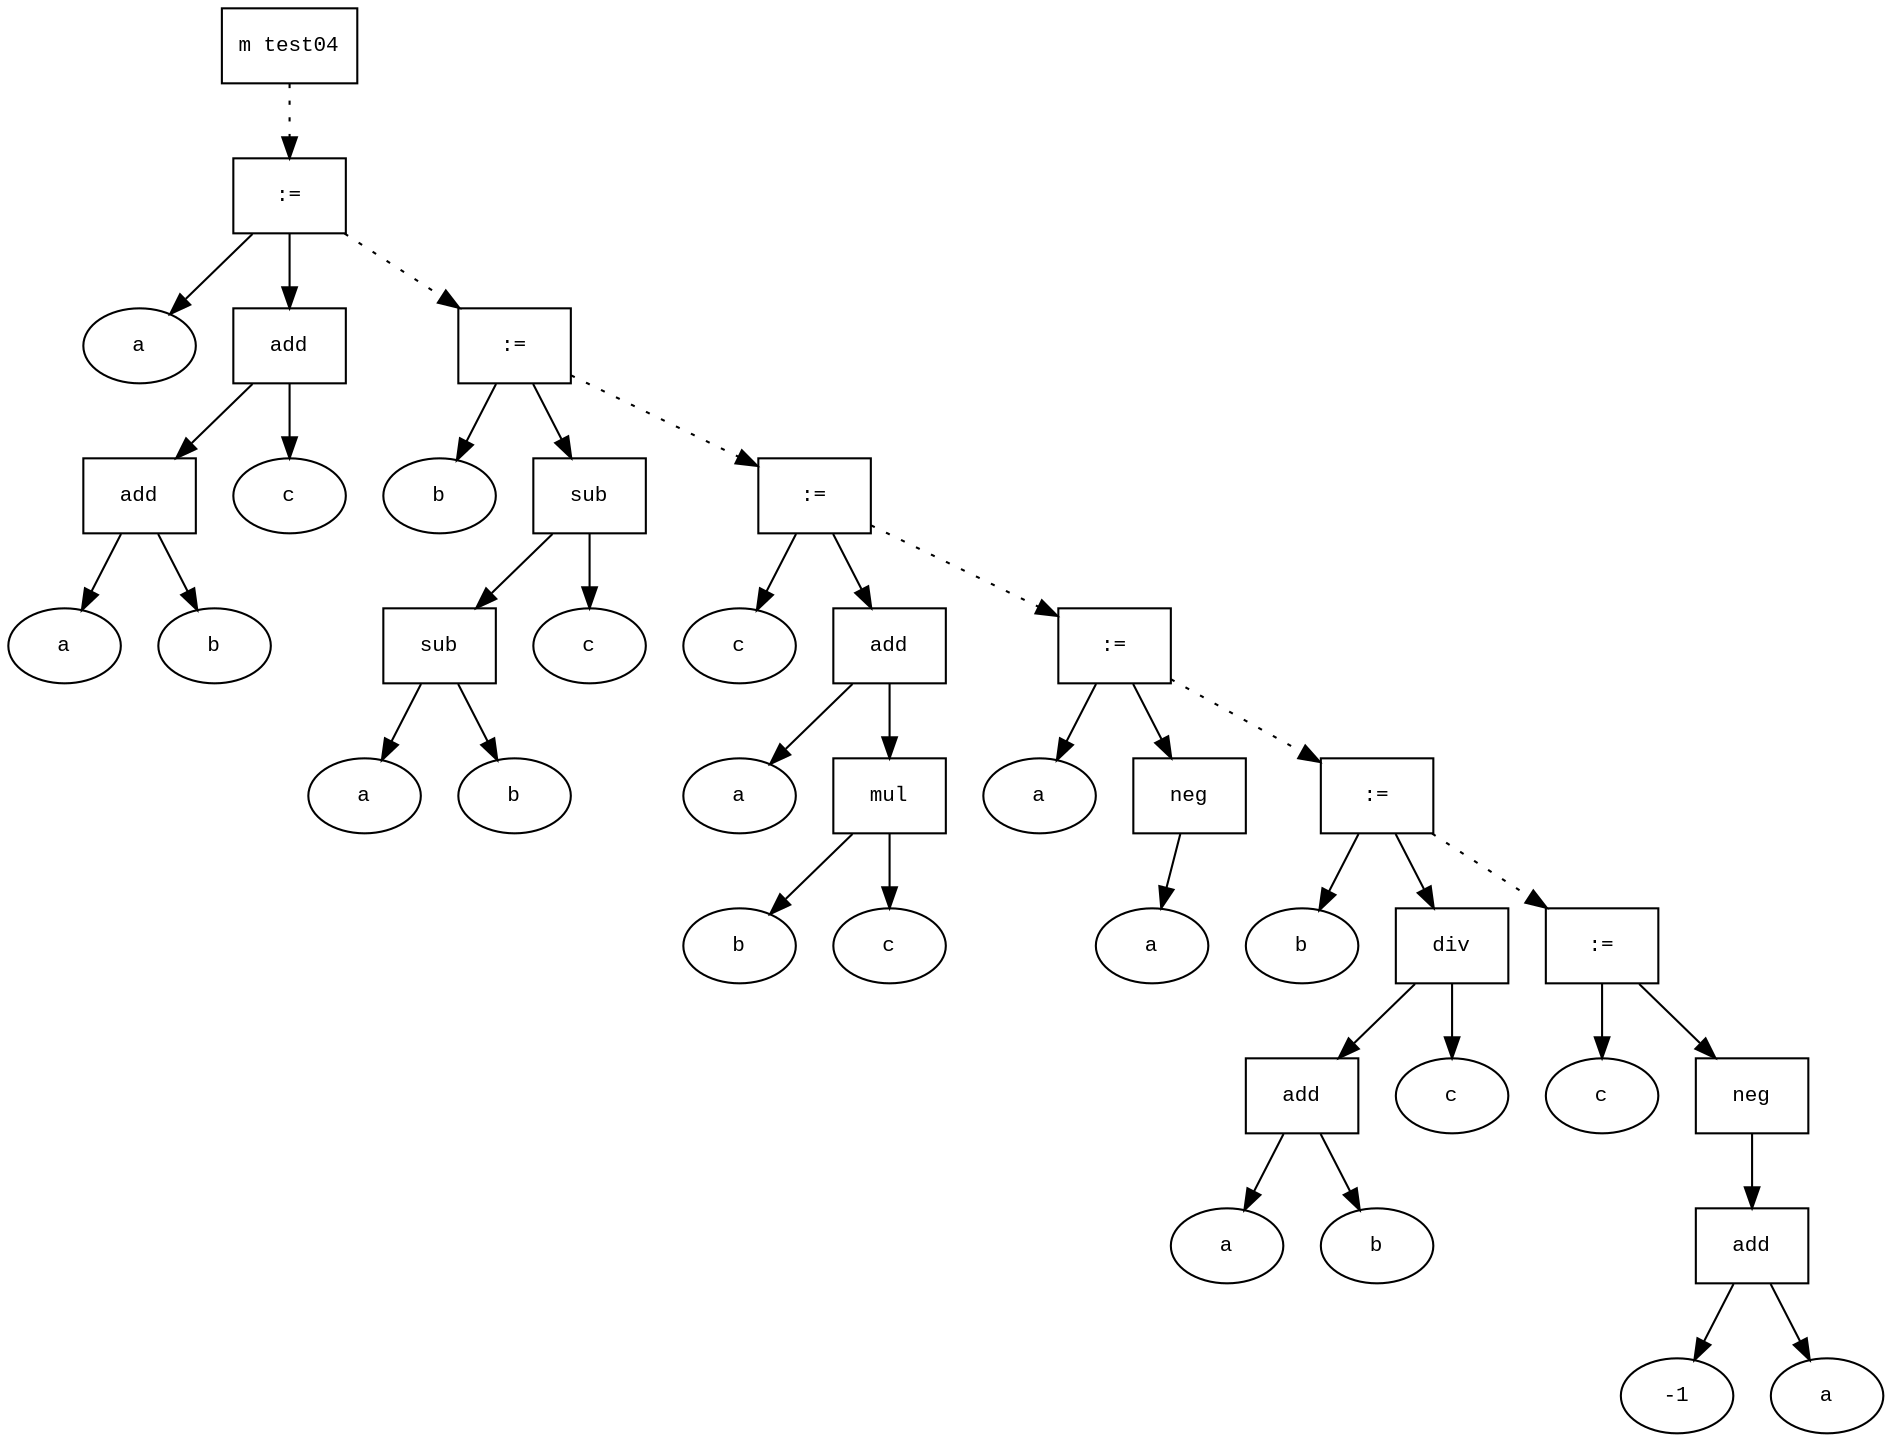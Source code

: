 digraph AST {
  graph [fontname="Times New Roman",fontsize=10];
  node  [fontname="Courier New",fontsize=10];
  edge  [fontname="Times New Roman",fontsize=10];

  node0 [label="m test04",shape=box];
  node7 [label=":=",shape=box];
  node1 [label="a",shape=ellipse];
  node7->node1;
  node6 [label="add",shape=box];
  node4 [label="add",shape=box];
  node2 [label="a",shape=ellipse];
  node4->node2;
  node3 [label="b",shape=ellipse];
  node4->node3;
  node6->node4;
  node5 [label="c",shape=ellipse];
  node6->node5;
  node7->node6;
  node0 -> node7 [style=dotted];
  node14 [label=":=",shape=box];
  node8 [label="b",shape=ellipse];
  node14->node8;
  node13 [label="sub",shape=box];
  node11 [label="sub",shape=box];
  node9 [label="a",shape=ellipse];
  node11->node9;
  node10 [label="b",shape=ellipse];
  node11->node10;
  node13->node11;
  node12 [label="c",shape=ellipse];
  node13->node12;
  node14->node13;
  node7 -> node14 [style=dotted];
  node21 [label=":=",shape=box];
  node15 [label="c",shape=ellipse];
  node21->node15;
  node20 [label="add",shape=box];
  node16 [label="a",shape=ellipse];
  node20->node16;
  node19 [label="mul",shape=box];
  node17 [label="b",shape=ellipse];
  node19->node17;
  node18 [label="c",shape=ellipse];
  node19->node18;
  node20->node19;
  node21->node20;
  node14 -> node21 [style=dotted];
  node25 [label=":=",shape=box];
  node22 [label="a",shape=ellipse];
  node25->node22;
  node24 [label="neg",shape=box];
  node23 [label="a",shape=ellipse];
  node24->node23;
  node25->node24;
  node21 -> node25 [style=dotted];
  node32 [label=":=",shape=box];
  node26 [label="b",shape=ellipse];
  node32->node26;
  node31 [label="div",shape=box];
  node29 [label="add",shape=box];
  node27 [label="a",shape=ellipse];
  node29->node27;
  node28 [label="b",shape=ellipse];
  node29->node28;
  node31->node29;
  node30 [label="c",shape=ellipse];
  node31->node30;
  node32->node31;
  node25 -> node32 [style=dotted];
  node38 [label=":=",shape=box];
  node33 [label="c",shape=ellipse];
  node38->node33;
  node37 [label="neg",shape=box];
  node36 [label="add",shape=box];
  node34 [label="-1",shape=ellipse];
  node36->node34;
  node35 [label="a",shape=ellipse];
  node36->node35;
  node37->node36;
  node38->node37;
  node32 -> node38 [style=dotted];
}

